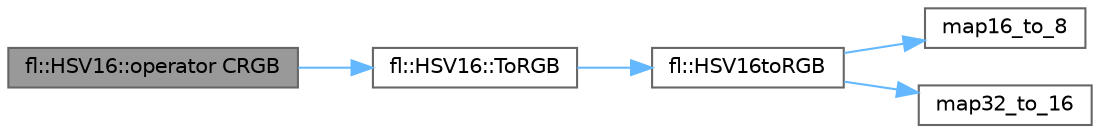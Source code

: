 digraph "fl::HSV16::operator CRGB"
{
 // INTERACTIVE_SVG=YES
 // LATEX_PDF_SIZE
  bgcolor="transparent";
  edge [fontname=Helvetica,fontsize=10,labelfontname=Helvetica,labelfontsize=10];
  node [fontname=Helvetica,fontsize=10,shape=box,height=0.2,width=0.4];
  rankdir="LR";
  Node1 [id="Node000001",label="fl::HSV16::operator CRGB",height=0.2,width=0.4,color="gray40", fillcolor="grey60", style="filled", fontcolor="black",tooltip="Automatic conversion operator to CRGB Allows HSV16 to be automatically converted to CRGB."];
  Node1 -> Node2 [id="edge1_Node000001_Node000002",color="steelblue1",style="solid",tooltip=" "];
  Node2 [id="Node000002",label="fl::HSV16::ToRGB",height=0.2,width=0.4,color="grey40", fillcolor="white", style="filled",URL="$d4/d5d/structfl_1_1_h_s_v16_a66d9cc0fccee4175baaef83f1a2d7d7d.html#a66d9cc0fccee4175baaef83f1a2d7d7d",tooltip=" "];
  Node2 -> Node3 [id="edge2_Node000002_Node000003",color="steelblue1",style="solid",tooltip=" "];
  Node3 [id="Node000003",label="fl::HSV16toRGB",height=0.2,width=0.4,color="grey40", fillcolor="white", style="filled",URL="$d4/d36/namespacefl_a0704405150c9e2ea2647360203eef1a7.html#a0704405150c9e2ea2647360203eef1a7",tooltip=" "];
  Node3 -> Node4 [id="edge3_Node000003_Node000004",color="steelblue1",style="solid",tooltip=" "];
  Node4 [id="Node000004",label="map16_to_8",height=0.2,width=0.4,color="grey40", fillcolor="white", style="filled",URL="$d1/d12/group__intmap_ga43a52eb77959095c09b86f6d514eee5e.html#ga43a52eb77959095c09b86f6d514eee5e",tooltip=" "];
  Node3 -> Node5 [id="edge4_Node000003_Node000005",color="steelblue1",style="solid",tooltip=" "];
  Node5 [id="Node000005",label="map32_to_16",height=0.2,width=0.4,color="grey40", fillcolor="white", style="filled",URL="$d1/d12/group__intmap_ga941524c476a65f30ca1a31d5629f5de5.html#ga941524c476a65f30ca1a31d5629f5de5",tooltip=" "];
}
